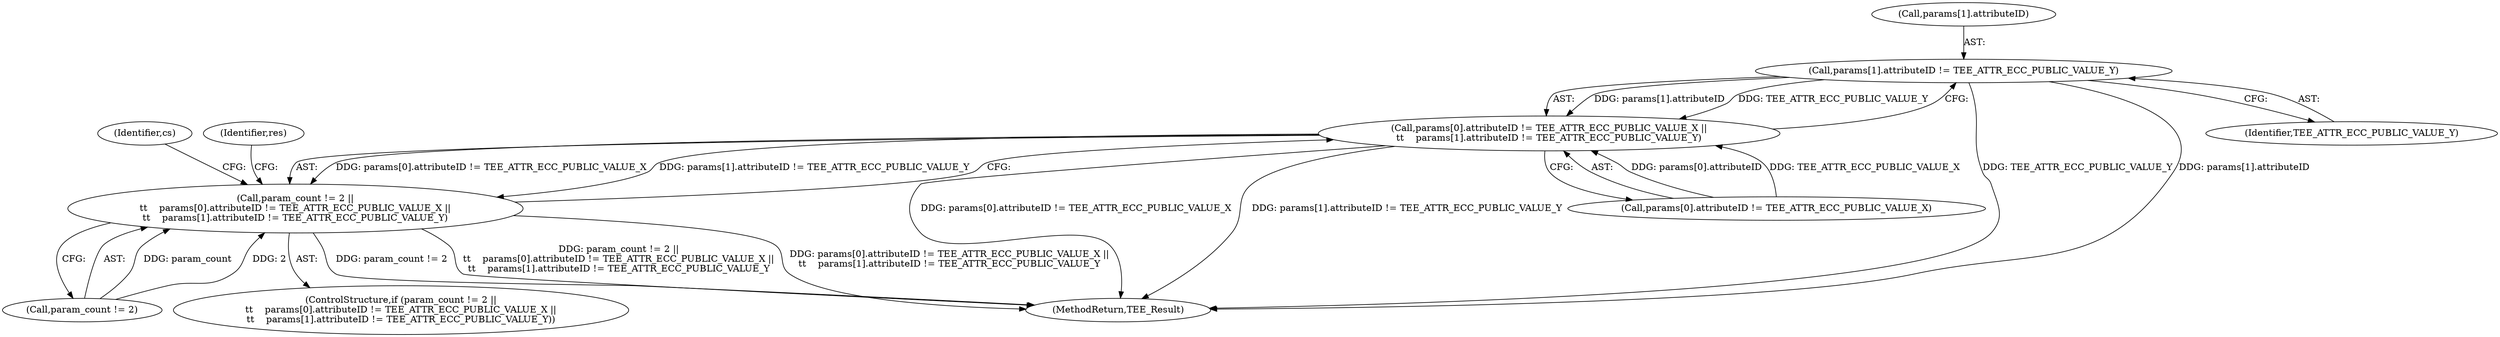 digraph "0_optee_os_a637243270fc1faae16de059091795c32d86e65e@array" {
"1000387" [label="(Call,params[1].attributeID != TEE_ATTR_ECC_PUBLIC_VALUE_Y)"];
"1000379" [label="(Call,params[0].attributeID != TEE_ATTR_ECC_PUBLIC_VALUE_X ||\n\t\t    params[1].attributeID != TEE_ATTR_ECC_PUBLIC_VALUE_Y)"];
"1000375" [label="(Call,param_count != 2 ||\n\t\t    params[0].attributeID != TEE_ATTR_ECC_PUBLIC_VALUE_X ||\n\t\t    params[1].attributeID != TEE_ATTR_ECC_PUBLIC_VALUE_Y)"];
"1000376" [label="(Call,param_count != 2)"];
"1000387" [label="(Call,params[1].attributeID != TEE_ATTR_ECC_PUBLIC_VALUE_Y)"];
"1000859" [label="(MethodReturn,TEE_Result)"];
"1000388" [label="(Call,params[1].attributeID)"];
"1000380" [label="(Call,params[0].attributeID != TEE_ATTR_ECC_PUBLIC_VALUE_X)"];
"1000401" [label="(Identifier,cs)"];
"1000374" [label="(ControlStructure,if (param_count != 2 ||\n\t\t    params[0].attributeID != TEE_ATTR_ECC_PUBLIC_VALUE_X ||\n\t\t    params[1].attributeID != TEE_ATTR_ECC_PUBLIC_VALUE_Y))"];
"1000393" [label="(Identifier,TEE_ATTR_ECC_PUBLIC_VALUE_Y)"];
"1000379" [label="(Call,params[0].attributeID != TEE_ATTR_ECC_PUBLIC_VALUE_X ||\n\t\t    params[1].attributeID != TEE_ATTR_ECC_PUBLIC_VALUE_Y)"];
"1000396" [label="(Identifier,res)"];
"1000375" [label="(Call,param_count != 2 ||\n\t\t    params[0].attributeID != TEE_ATTR_ECC_PUBLIC_VALUE_X ||\n\t\t    params[1].attributeID != TEE_ATTR_ECC_PUBLIC_VALUE_Y)"];
"1000387" -> "1000379"  [label="AST: "];
"1000387" -> "1000393"  [label="CFG: "];
"1000388" -> "1000387"  [label="AST: "];
"1000393" -> "1000387"  [label="AST: "];
"1000379" -> "1000387"  [label="CFG: "];
"1000387" -> "1000859"  [label="DDG: TEE_ATTR_ECC_PUBLIC_VALUE_Y"];
"1000387" -> "1000859"  [label="DDG: params[1].attributeID"];
"1000387" -> "1000379"  [label="DDG: params[1].attributeID"];
"1000387" -> "1000379"  [label="DDG: TEE_ATTR_ECC_PUBLIC_VALUE_Y"];
"1000379" -> "1000375"  [label="AST: "];
"1000379" -> "1000380"  [label="CFG: "];
"1000380" -> "1000379"  [label="AST: "];
"1000375" -> "1000379"  [label="CFG: "];
"1000379" -> "1000859"  [label="DDG: params[0].attributeID != TEE_ATTR_ECC_PUBLIC_VALUE_X"];
"1000379" -> "1000859"  [label="DDG: params[1].attributeID != TEE_ATTR_ECC_PUBLIC_VALUE_Y"];
"1000379" -> "1000375"  [label="DDG: params[0].attributeID != TEE_ATTR_ECC_PUBLIC_VALUE_X"];
"1000379" -> "1000375"  [label="DDG: params[1].attributeID != TEE_ATTR_ECC_PUBLIC_VALUE_Y"];
"1000380" -> "1000379"  [label="DDG: params[0].attributeID"];
"1000380" -> "1000379"  [label="DDG: TEE_ATTR_ECC_PUBLIC_VALUE_X"];
"1000375" -> "1000374"  [label="AST: "];
"1000375" -> "1000376"  [label="CFG: "];
"1000376" -> "1000375"  [label="AST: "];
"1000396" -> "1000375"  [label="CFG: "];
"1000401" -> "1000375"  [label="CFG: "];
"1000375" -> "1000859"  [label="DDG: param_count != 2"];
"1000375" -> "1000859"  [label="DDG: param_count != 2 ||\n\t\t    params[0].attributeID != TEE_ATTR_ECC_PUBLIC_VALUE_X ||\n\t\t    params[1].attributeID != TEE_ATTR_ECC_PUBLIC_VALUE_Y"];
"1000375" -> "1000859"  [label="DDG: params[0].attributeID != TEE_ATTR_ECC_PUBLIC_VALUE_X ||\n\t\t    params[1].attributeID != TEE_ATTR_ECC_PUBLIC_VALUE_Y"];
"1000376" -> "1000375"  [label="DDG: param_count"];
"1000376" -> "1000375"  [label="DDG: 2"];
}
